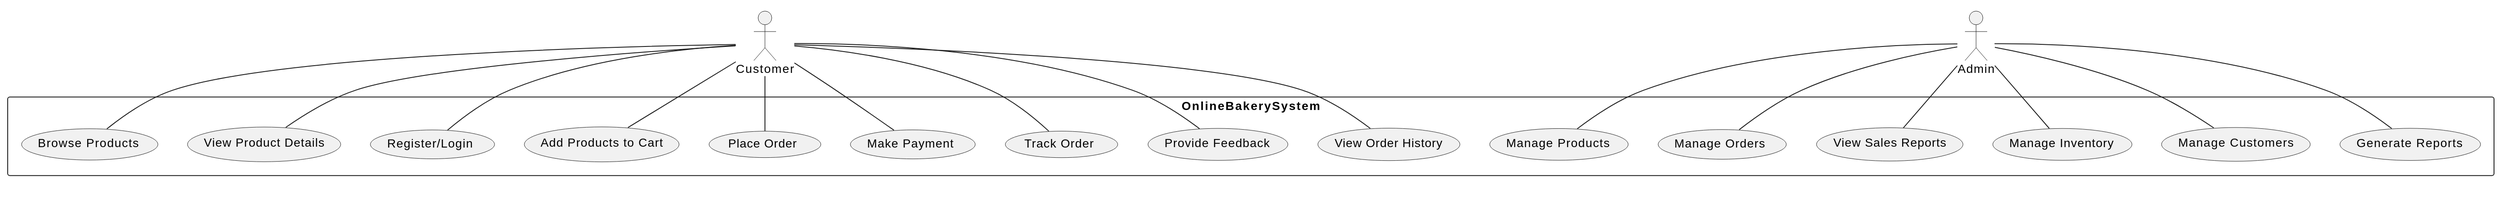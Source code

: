 <mxfile version="24.6.4" type="device">
  <diagram name="Page-1" id="Ju8ZlXnLnN-J9RaBL88w">
    <mxGraphModel dx="1644" dy="1520" grid="1" gridSize="10" guides="1" tooltips="1" connect="1" arrows="1" fold="1" page="1" pageScale="1" pageWidth="850" pageHeight="1100" math="0" shadow="0">
      <root>
        <mxCell id="0" />
        <mxCell id="1" parent="0" />
        <UserObject label="&lt;svg zoomAndPan=&quot;magnify&quot; width=&quot;2922px&quot; viewBox=&quot;0 0 2922 204&quot; version=&quot;1.1&quot; style=&quot;width:2922px;height:204px;background:#FFFFFF;&quot; preserveAspectRatio=&quot;none&quot; height=&quot;204px&quot; xmlns:xlink=&quot;http://www.w3.org/1999/xlink&quot; xmlns=&quot;http://www.w3.org/2000/svg&quot;&gt;&lt;defs&gt;&lt;/defs&gt;&lt;g&gt;&lt;g id=&quot;cluster_OnlineBakerySystem&quot;&gt;&lt;rect y=&quot;106.8&quot; x=&quot;7&quot; width=&quot;2909&quot; style=&quot;stroke:#181818;stroke-width:1.0;&quot; ry=&quot;2.5&quot; rx=&quot;2.5&quot; height=&quot;92.02&quot; fill=&quot;none&quot;&gt;&lt;/rect&gt;&lt;text y=&quot;121.795&quot; x=&quot;1380.5&quot; textLength=&quot;162&quot; lengthAdjust=&quot;spacing&quot; font-weight=&quot;bold&quot; font-size=&quot;14&quot; font-family=&quot;sans-serif&quot; fill=&quot;#000000&quot;&gt;OnlineBakerySystem&lt;/text&gt;&lt;/g&gt;&lt;g id=&quot;elem_Browse Products&quot;&gt;&lt;ellipse style=&quot;stroke:#181818;stroke-width:0.5;&quot; ry=&quot;18.357&quot; rx=&quot;79.784&quot; fill=&quot;#F1F1F1&quot; cy=&quot;162.307&quot; cx=&quot;103.004&quot;&gt;&lt;/ellipse&gt;&lt;text y=&quot;165.711&quot; x=&quot;42.256&quot; textLength=&quot;118&quot; lengthAdjust=&quot;spacing&quot; font-size=&quot;14&quot; font-family=&quot;sans-serif&quot; fill=&quot;#000000&quot;&gt;Browse Products&lt;/text&gt;&lt;/g&gt;&lt;g id=&quot;elem_View Product Details&quot;&gt;&lt;ellipse style=&quot;stroke:#181818;stroke-width:0.5;&quot; ry=&quot;20.335&quot; rx=&quot;89.673&quot; fill=&quot;#F1F1F1&quot; cy=&quot;162.315&quot; cx=&quot;307.003&quot;&gt;&lt;/ellipse&gt;&lt;text y=&quot;165.161&quot; x=&quot;236.503&quot; textLength=&quot;141&quot; lengthAdjust=&quot;spacing&quot; font-size=&quot;14&quot; font-family=&quot;sans-serif&quot; fill=&quot;#000000&quot;&gt;View Product Details&lt;/text&gt;&lt;/g&gt;&lt;g id=&quot;elem_Register/Login&quot;&gt;&lt;ellipse style=&quot;stroke:#181818;stroke-width:0.5;&quot; ry=&quot;16.937&quot; rx=&quot;72.687&quot; fill=&quot;#F1F1F1&quot; cy=&quot;162.307&quot; cx=&quot;503.997&quot;&gt;&lt;/ellipse&gt;&lt;text y=&quot;166.055&quot; x=&quot;450.997&quot; textLength=&quot;100&quot; lengthAdjust=&quot;spacing&quot; font-size=&quot;14&quot; font-family=&quot;sans-serif&quot; fill=&quot;#000000&quot;&gt;Register/Login&lt;/text&gt;&lt;/g&gt;&lt;g id=&quot;elem_Add Products to Cart&quot;&gt;&lt;ellipse style=&quot;stroke:#181818;stroke-width:0.5;&quot; ry=&quot;20.511&quot; rx=&quot;90.557&quot; fill=&quot;#F1F1F1&quot; cy=&quot;162.311&quot; cx=&quot;701.997&quot;&gt;&lt;/ellipse&gt;&lt;text y=&quot;165.158&quot; x=&quot;630.497&quot; textLength=&quot;143&quot; lengthAdjust=&quot;spacing&quot; font-size=&quot;14&quot; font-family=&quot;sans-serif&quot; fill=&quot;#000000&quot;&gt;Add Products to Cart&lt;/text&gt;&lt;/g&gt;&lt;g id=&quot;elem_Place Order&quot;&gt;&lt;ellipse style=&quot;stroke:#181818;stroke-width:0.5;&quot; ry=&quot;15.484&quot; rx=&quot;65.42&quot; fill=&quot;#F1F1F1&quot; cy=&quot;162.314&quot; cx=&quot;893&quot;&gt;&lt;/ellipse&gt;&lt;text y=&quot;166.062&quot; x=&quot;850&quot; textLength=&quot;80&quot; lengthAdjust=&quot;spacing&quot; font-size=&quot;14&quot; font-family=&quot;sans-serif&quot; fill=&quot;#000000&quot;&gt;Place Order&lt;/text&gt;&lt;/g&gt;&lt;g id=&quot;elem_Make Payment&quot;&gt;&lt;ellipse style=&quot;stroke:#181818;stroke-width:0.5;&quot; ry=&quot;17.014&quot; rx=&quot;73.068&quot; fill=&quot;#F1F1F1&quot; cy=&quot;162.314&quot; cx=&quot;1065.998&quot;&gt;&lt;/ellipse&gt;&lt;text y=&quot;166.061&quot; x=&quot;1012.498&quot; textLength=&quot;101&quot; lengthAdjust=&quot;spacing&quot; font-size=&quot;14&quot; font-family=&quot;sans-serif&quot; fill=&quot;#000000&quot;&gt;Make Payment&lt;/text&gt;&lt;/g&gt;&lt;g id=&quot;elem_Track Order&quot;&gt;&lt;ellipse style=&quot;stroke:#181818;stroke-width:0.5;&quot; ry=&quot;15.553&quot; rx=&quot;65.766&quot; fill=&quot;#F1F1F1&quot; cy=&quot;162.313&quot; cx=&quot;1239.995&quot;&gt;&lt;/ellipse&gt;&lt;text y=&quot;166.061&quot; x=&quot;1196.495&quot; textLength=&quot;81&quot; lengthAdjust=&quot;spacing&quot; font-size=&quot;14&quot; font-family=&quot;sans-serif&quot; fill=&quot;#000000&quot;&gt;Track Order&lt;/text&gt;&lt;/g&gt;&lt;g id=&quot;elem_Provide Feedback&quot;&gt;&lt;ellipse style=&quot;stroke:#181818;stroke-width:0.5;&quot; ry=&quot;18.773&quot; rx=&quot;81.866&quot; fill=&quot;#F1F1F1&quot; cy=&quot;162.313&quot; cx=&quot;1422.996&quot;&gt;&lt;/ellipse&gt;&lt;text y=&quot;165.486&quot; x=&quot;1360.511&quot; textLength=&quot;123&quot; lengthAdjust=&quot;spacing&quot; font-size=&quot;14&quot; font-family=&quot;sans-serif&quot; fill=&quot;#000000&quot;&gt;Provide Feedback&lt;/text&gt;&lt;/g&gt;&lt;g id=&quot;elem_View Order History&quot;&gt;&lt;ellipse style=&quot;stroke:#181818;stroke-width:0.5;&quot; ry=&quot;19.028&quot; rx=&quot;83.138&quot; fill=&quot;#F1F1F1&quot; cy=&quot;162.308&quot; cx=&quot;1622.998&quot;&gt;&lt;/ellipse&gt;&lt;text y=&quot;165.339&quot; x=&quot;1559.451&quot; textLength=&quot;126&quot; lengthAdjust=&quot;spacing&quot; font-size=&quot;14&quot; font-family=&quot;sans-serif&quot; fill=&quot;#000000&quot;&gt;View Order History&lt;/text&gt;&lt;/g&gt;&lt;g id=&quot;elem_Manage Products&quot;&gt;&lt;ellipse style=&quot;stroke:#181818;stroke-width:0.5;&quot; ry=&quot;18.605&quot; rx=&quot;81.027&quot; fill=&quot;#F1F1F1&quot; cy=&quot;162.305&quot; cx=&quot;1821.997&quot;&gt;&lt;/ellipse&gt;&lt;text y=&quot;165.572&quot; x=&quot;1760.211&quot; textLength=&quot;121&quot; lengthAdjust=&quot;spacing&quot; font-size=&quot;14&quot; font-family=&quot;sans-serif&quot; fill=&quot;#000000&quot;&gt;Manage Products&lt;/text&gt;&lt;/g&gt;&lt;g id=&quot;elem_Manage Orders&quot;&gt;&lt;ellipse style=&quot;stroke:#181818;stroke-width:0.5;&quot; ry=&quot;17.399&quot; rx=&quot;74.995&quot; fill=&quot;#F1F1F1&quot; cy=&quot;162.309&quot; cx=&quot;2013.005&quot;&gt;&lt;/ellipse&gt;&lt;text y=&quot;166.056&quot; x=&quot;1957.005&quot; textLength=&quot;106&quot; lengthAdjust=&quot;spacing&quot; font-size=&quot;14&quot; font-family=&quot;sans-serif&quot; fill=&quot;#000000&quot;&gt;Manage Orders&lt;/text&gt;&lt;/g&gt;&lt;g id=&quot;elem_View Sales Reports&quot;&gt;&lt;ellipse style=&quot;stroke:#181818;stroke-width:0.5;&quot; ry=&quot;19.546&quot; rx=&quot;85.728&quot; fill=&quot;#F1F1F1&quot; cy=&quot;162.306&quot; cx=&quot;2208.998&quot;&gt;&lt;/ellipse&gt;&lt;text y=&quot;165.152&quot; x=&quot;2142.998&quot; textLength=&quot;132&quot; lengthAdjust=&quot;spacing&quot; font-size=&quot;14&quot; font-family=&quot;sans-serif&quot; fill=&quot;#000000&quot;&gt;View Sales Reports&lt;/text&gt;&lt;/g&gt;&lt;g id=&quot;elem_Manage Inventory&quot;&gt;&lt;ellipse style=&quot;stroke:#181818;stroke-width:0.5;&quot; ry=&quot;18.689&quot; rx=&quot;81.445&quot; fill=&quot;#F1F1F1&quot; cy=&quot;162.309&quot; cx=&quot;2410.995&quot;&gt;&lt;/ellipse&gt;&lt;text y=&quot;165.529&quot; x=&quot;2348.861&quot; textLength=&quot;122&quot; lengthAdjust=&quot;spacing&quot; font-size=&quot;14&quot; font-family=&quot;sans-serif&quot; fill=&quot;#000000&quot;&gt;Manage Inventory&lt;/text&gt;&lt;/g&gt;&lt;g id=&quot;elem_Manage Customers&quot;&gt;&lt;ellipse style=&quot;stroke:#181818;stroke-width:0.5;&quot; ry=&quot;19.807&quot; rx=&quot;87.037&quot; fill=&quot;#F1F1F1&quot; cy=&quot;162.307&quot; cx=&quot;2613.997&quot;&gt;&lt;/ellipse&gt;&lt;text y=&quot;165.154&quot; x=&quot;2546.497&quot; textLength=&quot;135&quot; lengthAdjust=&quot;spacing&quot; font-size=&quot;14&quot; font-family=&quot;sans-serif&quot; fill=&quot;#000000&quot;&gt;Manage Customers&lt;/text&gt;&lt;/g&gt;&lt;g id=&quot;elem_Generate Reports&quot;&gt;&lt;ellipse style=&quot;stroke:#181818;stroke-width:0.5;&quot; ry=&quot;18.858&quot; rx=&quot;82.288&quot; fill=&quot;#F1F1F1&quot; cy=&quot;162.308&quot; cx=&quot;2817.998&quot;&gt;&lt;/ellipse&gt;&lt;text y=&quot;165.434&quot; x=&quot;2755.16&quot; textLength=&quot;124&quot; lengthAdjust=&quot;spacing&quot; font-size=&quot;14&quot; font-family=&quot;sans-serif&quot; fill=&quot;#000000&quot;&gt;Generate Reports&lt;/text&gt;&lt;/g&gt;&lt;g id=&quot;elem_Customer&quot;&gt;&lt;ellipse style=&quot;stroke:#181818;stroke-width:0.5;&quot; ry=&quot;8&quot; rx=&quot;8&quot; fill=&quot;#F1F1F1&quot; cy=&quot;14&quot; cx=&quot;893&quot;&gt;&lt;/ellipse&gt;&lt;path style=&quot;stroke:#181818;stroke-width:0.5;&quot; fill=&quot;none&quot; d=&quot;M893,22 L893,49 M880,30 L906,30 M893,49 L880,64 M893,49 L906,64&quot;&gt;&lt;/path&gt;&lt;text y=&quot;78.495&quot; x=&quot;859&quot; textLength=&quot;68&quot; lengthAdjust=&quot;spacing&quot; font-size=&quot;14&quot; font-family=&quot;sans-serif&quot; fill=&quot;#000000&quot;&gt;Customer&lt;/text&gt;&lt;/g&gt;&lt;g id=&quot;elem_Admin&quot;&gt;&lt;ellipse style=&quot;stroke:#181818;stroke-width:0.5;&quot; ry=&quot;8&quot; rx=&quot;8&quot; fill=&quot;#F1F1F1&quot; cy=&quot;14&quot; cx=&quot;2310&quot;&gt;&lt;/ellipse&gt;&lt;path style=&quot;stroke:#181818;stroke-width:0.5;&quot; fill=&quot;none&quot; d=&quot;M2310,22 L2310,49 M2297,30 L2323,30 M2310,49 L2297,64 M2310,49 L2323,64&quot;&gt;&lt;/path&gt;&lt;text y=&quot;78.495&quot; x=&quot;2288.5&quot; textLength=&quot;43&quot; lengthAdjust=&quot;spacing&quot; font-size=&quot;14&quot; font-family=&quot;sans-serif&quot; fill=&quot;#000000&quot;&gt;Admin&lt;/text&gt;&lt;/g&gt;&lt;g id=&quot;link_Customer_Browse Products&quot;&gt;&lt;path style=&quot;stroke:#181818;stroke-width:1.0;&quot; id=&quot;Customer-Browse Products&quot; fill=&quot;none&quot; d=&quot;M858.71,45.12 C736.69,47.12 324.22,56.91 200,98.8 C170.76,108.66 141.6,129.27 123,144.14&quot;&gt;&lt;/path&gt;&lt;/g&gt;&lt;g id=&quot;link_Customer_View Product Details&quot;&gt;&lt;path style=&quot;stroke:#181818;stroke-width:1.0;&quot; id=&quot;Customer-View Product Details&quot; fill=&quot;none&quot; d=&quot;M858.54,46.69 C763.1,52.63 496.9,71.27 414,98.8 C383.99,108.77 353.16,127.9 332.35,142.38&quot;&gt;&lt;/path&gt;&lt;/g&gt;&lt;g id=&quot;link_Customer_Register/Login&quot;&gt;&lt;path style=&quot;stroke:#181818;stroke-width:1.0;&quot; id=&quot;Customer-Register/Login&quot; fill=&quot;none&quot; d=&quot;M858.95,46.12 C802.04,49.6 684.88,61.11 594,98.8 C566.41,110.24 538.81,131.16 521.59,145.63&quot;&gt;&lt;/path&gt;&lt;/g&gt;&lt;g id=&quot;link_Customer_Add Products to Cart&quot;&gt;&lt;path style=&quot;stroke:#181818;stroke-width:1.0;&quot; id=&quot;Customer-Add Products to Cart&quot; fill=&quot;none&quot; d=&quot;M858.85,65.51 C823.01,87.4 767.18,121.49 732.7,142.56&quot;&gt;&lt;/path&gt;&lt;/g&gt;&lt;g id=&quot;link_Customer_Place Order&quot;&gt;&lt;path style=&quot;stroke:#181818;stroke-width:1.0;&quot; id=&quot;Customer-Place Order&quot; fill=&quot;none&quot; d=&quot;M893,82.2 C893,104.05 893,130.37 893,146.47&quot;&gt;&lt;/path&gt;&lt;/g&gt;&lt;g id=&quot;link_Customer_Make Payment&quot;&gt;&lt;path style=&quot;stroke:#181818;stroke-width:1.0;&quot; id=&quot;Customer-Make Payment&quot; fill=&quot;none&quot; d=&quot;M927.47,66.82 C942.45,76.53 960.16,88.13 976,98.8 C999.36,114.52 1025.79,132.96 1043.93,145.71&quot;&gt;&lt;/path&gt;&lt;/g&gt;&lt;g id=&quot;link_Customer_Track Order&quot;&gt;&lt;path style=&quot;stroke:#181818;stroke-width:1.0;&quot; id=&quot;Customer-Track Order&quot; fill=&quot;none&quot; d=&quot;M927.4,46.86 C979.25,51.25 1079.6,63.87 1157,98.8 C1183.47,110.74 1209.48,132.39 1225.13,146.81&quot;&gt;&lt;/path&gt;&lt;/g&gt;&lt;g id=&quot;link_Customer_Provide Feedback&quot;&gt;&lt;path style=&quot;stroke:#181818;stroke-width:1.0;&quot; id=&quot;Customer-Provide Feedback&quot; fill=&quot;none&quot; d=&quot;M927.32,44.04 C1001.72,43.75 1182.47,48.77 1323,98.8 C1352.32,109.23 1382.08,129.31 1401.41,143.91&quot;&gt;&lt;/path&gt;&lt;/g&gt;&lt;g id=&quot;link_Customer_View Order History&quot;&gt;&lt;path style=&quot;stroke:#181818;stroke-width:1.0;&quot; id=&quot;Customer-View Order History&quot; fill=&quot;none&quot; d=&quot;M927.23,45.51 C1041.66,48.7 1410.03,61.69 1522,98.8 C1551.75,108.66 1581.78,128.85 1601.27,143.62&quot;&gt;&lt;/path&gt;&lt;/g&gt;&lt;g id=&quot;link_Admin_Manage Products&quot;&gt;&lt;path style=&quot;stroke:#181818;stroke-width:1.0;&quot; id=&quot;Admin-Manage Products&quot; fill=&quot;none&quot; d=&quot;M2288.15,44.51 C2227.75,44.78 2054.19,50.06 1921,98.8 C1891.98,109.41 1862.52,129.46 1843.37,144&quot;&gt;&lt;/path&gt;&lt;/g&gt;&lt;g id=&quot;link_Admin_Manage Orders&quot;&gt;&lt;path style=&quot;stroke:#181818;stroke-width:1.0;&quot; id=&quot;Admin-Manage Orders&quot; fill=&quot;none&quot; d=&quot;M2288.05,48.01 C2249.78,54.4 2168.91,70.28 2106,98.8 C2078.89,111.09 2050.97,131.02 2032.88,145.06&quot;&gt;&lt;/path&gt;&lt;/g&gt;&lt;g id=&quot;link_Admin_View Sales Reports&quot;&gt;&lt;path style=&quot;stroke:#181818;stroke-width:1.0;&quot; id=&quot;Admin-View Sales Reports&quot; fill=&quot;none&quot; d=&quot;M2288.08,69.96 C2269.05,91.94 2241.95,123.25 2224.93,142.91&quot;&gt;&lt;/path&gt;&lt;/g&gt;&lt;g id=&quot;link_Admin_Manage Inventory&quot;&gt;&lt;path style=&quot;stroke:#181818;stroke-width:1.0;&quot; id=&quot;Admin-Manage Inventory&quot; fill=&quot;none&quot; d=&quot;M2331.92,69.96 C2351.18,92.21 2378.71,124.01 2395.69,143.63&quot;&gt;&lt;/path&gt;&lt;/g&gt;&lt;g id=&quot;link_Admin_Manage Customers&quot;&gt;&lt;path style=&quot;stroke:#181818;stroke-width:1.0;&quot; id=&quot;Admin-Manage Customers&quot; fill=&quot;none&quot; d=&quot;M2331.97,48.53 C2369.51,55.6 2447.95,72.36 2510,98.8 C2538.1,110.77 2567.73,129.24 2588.15,143&quot;&gt;&lt;/path&gt;&lt;/g&gt;&lt;g id=&quot;link_Admin_Generate Reports&quot;&gt;&lt;path style=&quot;stroke:#181818;stroke-width:1.0;&quot; id=&quot;Admin-Generate Reports&quot; fill=&quot;none&quot; d=&quot;M2331.62,44.3 C2393.83,43.97 2577.91,47.71 2719,98.8 C2747.86,109.25 2777.12,129.12 2796.26,143.66&quot;&gt;&lt;/path&gt;&lt;/g&gt;&lt;/g&gt;&lt;/svg&gt;" link="&lt;svg zoomAndPan=&quot;magnify&quot; width=&quot;2922px&quot; viewBox=&quot;0 0 2922 204&quot; version=&quot;1.1&quot; style=&quot;width:2922px;height:204px;background:#FFFFFF;&quot; preserveAspectRatio=&quot;none&quot; height=&quot;204px&quot; xmlns:xlink=&quot;http://www.w3.org/1999/xlink&quot; xmlns=&quot;http://www.w3.org/2000/svg&quot;&gt;&lt;defs&gt;&lt;/defs&gt;&lt;g&gt;&lt;g id=&quot;cluster_OnlineBakerySystem&quot;&gt;&lt;rect y=&quot;106.8&quot; x=&quot;7&quot; width=&quot;2909&quot; style=&quot;stroke:#181818;stroke-width:1.0;&quot; ry=&quot;2.5&quot; rx=&quot;2.5&quot; height=&quot;92.02&quot; fill=&quot;none&quot;&gt;&lt;/rect&gt;&lt;text y=&quot;121.795&quot; x=&quot;1380.5&quot; textLength=&quot;162&quot; lengthAdjust=&quot;spacing&quot; font-weight=&quot;bold&quot; font-size=&quot;14&quot; font-family=&quot;sans-serif&quot; fill=&quot;#000000&quot;&gt;OnlineBakerySystem&lt;/text&gt;&lt;/g&gt;&lt;g id=&quot;elem_Browse Products&quot;&gt;&lt;ellipse style=&quot;stroke:#181818;stroke-width:0.5;&quot; ry=&quot;18.357&quot; rx=&quot;79.784&quot; fill=&quot;#F1F1F1&quot; cy=&quot;162.307&quot; cx=&quot;103.004&quot;&gt;&lt;/ellipse&gt;&lt;text y=&quot;165.711&quot; x=&quot;42.256&quot; textLength=&quot;118&quot; lengthAdjust=&quot;spacing&quot; font-size=&quot;14&quot; font-family=&quot;sans-serif&quot; fill=&quot;#000000&quot;&gt;Browse Products&lt;/text&gt;&lt;/g&gt;&lt;g id=&quot;elem_View Product Details&quot;&gt;&lt;ellipse style=&quot;stroke:#181818;stroke-width:0.5;&quot; ry=&quot;20.335&quot; rx=&quot;89.673&quot; fill=&quot;#F1F1F1&quot; cy=&quot;162.315&quot; cx=&quot;307.003&quot;&gt;&lt;/ellipse&gt;&lt;text y=&quot;165.161&quot; x=&quot;236.503&quot; textLength=&quot;141&quot; lengthAdjust=&quot;spacing&quot; font-size=&quot;14&quot; font-family=&quot;sans-serif&quot; fill=&quot;#000000&quot;&gt;View Product Details&lt;/text&gt;&lt;/g&gt;&lt;g id=&quot;elem_Register/Login&quot;&gt;&lt;ellipse style=&quot;stroke:#181818;stroke-width:0.5;&quot; ry=&quot;16.937&quot; rx=&quot;72.687&quot; fill=&quot;#F1F1F1&quot; cy=&quot;162.307&quot; cx=&quot;503.997&quot;&gt;&lt;/ellipse&gt;&lt;text y=&quot;166.055&quot; x=&quot;450.997&quot; textLength=&quot;100&quot; lengthAdjust=&quot;spacing&quot; font-size=&quot;14&quot; font-family=&quot;sans-serif&quot; fill=&quot;#000000&quot;&gt;Register/Login&lt;/text&gt;&lt;/g&gt;&lt;g id=&quot;elem_Add Products to Cart&quot;&gt;&lt;ellipse style=&quot;stroke:#181818;stroke-width:0.5;&quot; ry=&quot;20.511&quot; rx=&quot;90.557&quot; fill=&quot;#F1F1F1&quot; cy=&quot;162.311&quot; cx=&quot;701.997&quot;&gt;&lt;/ellipse&gt;&lt;text y=&quot;165.158&quot; x=&quot;630.497&quot; textLength=&quot;143&quot; lengthAdjust=&quot;spacing&quot; font-size=&quot;14&quot; font-family=&quot;sans-serif&quot; fill=&quot;#000000&quot;&gt;Add Products to Cart&lt;/text&gt;&lt;/g&gt;&lt;g id=&quot;elem_Place Order&quot;&gt;&lt;ellipse style=&quot;stroke:#181818;stroke-width:0.5;&quot; ry=&quot;15.484&quot; rx=&quot;65.42&quot; fill=&quot;#F1F1F1&quot; cy=&quot;162.314&quot; cx=&quot;893&quot;&gt;&lt;/ellipse&gt;&lt;text y=&quot;166.062&quot; x=&quot;850&quot; textLength=&quot;80&quot; lengthAdjust=&quot;spacing&quot; font-size=&quot;14&quot; font-family=&quot;sans-serif&quot; fill=&quot;#000000&quot;&gt;Place Order&lt;/text&gt;&lt;/g&gt;&lt;g id=&quot;elem_Make Payment&quot;&gt;&lt;ellipse style=&quot;stroke:#181818;stroke-width:0.5;&quot; ry=&quot;17.014&quot; rx=&quot;73.068&quot; fill=&quot;#F1F1F1&quot; cy=&quot;162.314&quot; cx=&quot;1065.998&quot;&gt;&lt;/ellipse&gt;&lt;text y=&quot;166.061&quot; x=&quot;1012.498&quot; textLength=&quot;101&quot; lengthAdjust=&quot;spacing&quot; font-size=&quot;14&quot; font-family=&quot;sans-serif&quot; fill=&quot;#000000&quot;&gt;Make Payment&lt;/text&gt;&lt;/g&gt;&lt;g id=&quot;elem_Track Order&quot;&gt;&lt;ellipse style=&quot;stroke:#181818;stroke-width:0.5;&quot; ry=&quot;15.553&quot; rx=&quot;65.766&quot; fill=&quot;#F1F1F1&quot; cy=&quot;162.313&quot; cx=&quot;1239.995&quot;&gt;&lt;/ellipse&gt;&lt;text y=&quot;166.061&quot; x=&quot;1196.495&quot; textLength=&quot;81&quot; lengthAdjust=&quot;spacing&quot; font-size=&quot;14&quot; font-family=&quot;sans-serif&quot; fill=&quot;#000000&quot;&gt;Track Order&lt;/text&gt;&lt;/g&gt;&lt;g id=&quot;elem_Provide Feedback&quot;&gt;&lt;ellipse style=&quot;stroke:#181818;stroke-width:0.5;&quot; ry=&quot;18.773&quot; rx=&quot;81.866&quot; fill=&quot;#F1F1F1&quot; cy=&quot;162.313&quot; cx=&quot;1422.996&quot;&gt;&lt;/ellipse&gt;&lt;text y=&quot;165.486&quot; x=&quot;1360.511&quot; textLength=&quot;123&quot; lengthAdjust=&quot;spacing&quot; font-size=&quot;14&quot; font-family=&quot;sans-serif&quot; fill=&quot;#000000&quot;&gt;Provide Feedback&lt;/text&gt;&lt;/g&gt;&lt;g id=&quot;elem_View Order History&quot;&gt;&lt;ellipse style=&quot;stroke:#181818;stroke-width:0.5;&quot; ry=&quot;19.028&quot; rx=&quot;83.138&quot; fill=&quot;#F1F1F1&quot; cy=&quot;162.308&quot; cx=&quot;1622.998&quot;&gt;&lt;/ellipse&gt;&lt;text y=&quot;165.339&quot; x=&quot;1559.451&quot; textLength=&quot;126&quot; lengthAdjust=&quot;spacing&quot; font-size=&quot;14&quot; font-family=&quot;sans-serif&quot; fill=&quot;#000000&quot;&gt;View Order History&lt;/text&gt;&lt;/g&gt;&lt;g id=&quot;elem_Manage Products&quot;&gt;&lt;ellipse style=&quot;stroke:#181818;stroke-width:0.5;&quot; ry=&quot;18.605&quot; rx=&quot;81.027&quot; fill=&quot;#F1F1F1&quot; cy=&quot;162.305&quot; cx=&quot;1821.997&quot;&gt;&lt;/ellipse&gt;&lt;text y=&quot;165.572&quot; x=&quot;1760.211&quot; textLength=&quot;121&quot; lengthAdjust=&quot;spacing&quot; font-size=&quot;14&quot; font-family=&quot;sans-serif&quot; fill=&quot;#000000&quot;&gt;Manage Products&lt;/text&gt;&lt;/g&gt;&lt;g id=&quot;elem_Manage Orders&quot;&gt;&lt;ellipse style=&quot;stroke:#181818;stroke-width:0.5;&quot; ry=&quot;17.399&quot; rx=&quot;74.995&quot; fill=&quot;#F1F1F1&quot; cy=&quot;162.309&quot; cx=&quot;2013.005&quot;&gt;&lt;/ellipse&gt;&lt;text y=&quot;166.056&quot; x=&quot;1957.005&quot; textLength=&quot;106&quot; lengthAdjust=&quot;spacing&quot; font-size=&quot;14&quot; font-family=&quot;sans-serif&quot; fill=&quot;#000000&quot;&gt;Manage Orders&lt;/text&gt;&lt;/g&gt;&lt;g id=&quot;elem_View Sales Reports&quot;&gt;&lt;ellipse style=&quot;stroke:#181818;stroke-width:0.5;&quot; ry=&quot;19.546&quot; rx=&quot;85.728&quot; fill=&quot;#F1F1F1&quot; cy=&quot;162.306&quot; cx=&quot;2208.998&quot;&gt;&lt;/ellipse&gt;&lt;text y=&quot;165.152&quot; x=&quot;2142.998&quot; textLength=&quot;132&quot; lengthAdjust=&quot;spacing&quot; font-size=&quot;14&quot; font-family=&quot;sans-serif&quot; fill=&quot;#000000&quot;&gt;View Sales Reports&lt;/text&gt;&lt;/g&gt;&lt;g id=&quot;elem_Manage Inventory&quot;&gt;&lt;ellipse style=&quot;stroke:#181818;stroke-width:0.5;&quot; ry=&quot;18.689&quot; rx=&quot;81.445&quot; fill=&quot;#F1F1F1&quot; cy=&quot;162.309&quot; cx=&quot;2410.995&quot;&gt;&lt;/ellipse&gt;&lt;text y=&quot;165.529&quot; x=&quot;2348.861&quot; textLength=&quot;122&quot; lengthAdjust=&quot;spacing&quot; font-size=&quot;14&quot; font-family=&quot;sans-serif&quot; fill=&quot;#000000&quot;&gt;Manage Inventory&lt;/text&gt;&lt;/g&gt;&lt;g id=&quot;elem_Manage Customers&quot;&gt;&lt;ellipse style=&quot;stroke:#181818;stroke-width:0.5;&quot; ry=&quot;19.807&quot; rx=&quot;87.037&quot; fill=&quot;#F1F1F1&quot; cy=&quot;162.307&quot; cx=&quot;2613.997&quot;&gt;&lt;/ellipse&gt;&lt;text y=&quot;165.154&quot; x=&quot;2546.497&quot; textLength=&quot;135&quot; lengthAdjust=&quot;spacing&quot; font-size=&quot;14&quot; font-family=&quot;sans-serif&quot; fill=&quot;#000000&quot;&gt;Manage Customers&lt;/text&gt;&lt;/g&gt;&lt;g id=&quot;elem_Generate Reports&quot;&gt;&lt;ellipse style=&quot;stroke:#181818;stroke-width:0.5;&quot; ry=&quot;18.858&quot; rx=&quot;82.288&quot; fill=&quot;#F1F1F1&quot; cy=&quot;162.308&quot; cx=&quot;2817.998&quot;&gt;&lt;/ellipse&gt;&lt;text y=&quot;165.434&quot; x=&quot;2755.16&quot; textLength=&quot;124&quot; lengthAdjust=&quot;spacing&quot; font-size=&quot;14&quot; font-family=&quot;sans-serif&quot; fill=&quot;#000000&quot;&gt;Generate Reports&lt;/text&gt;&lt;/g&gt;&lt;g id=&quot;elem_Customer&quot;&gt;&lt;ellipse style=&quot;stroke:#181818;stroke-width:0.5;&quot; ry=&quot;8&quot; rx=&quot;8&quot; fill=&quot;#F1F1F1&quot; cy=&quot;14&quot; cx=&quot;893&quot;&gt;&lt;/ellipse&gt;&lt;path style=&quot;stroke:#181818;stroke-width:0.5;&quot; fill=&quot;none&quot; d=&quot;M893,22 L893,49 M880,30 L906,30 M893,49 L880,64 M893,49 L906,64&quot;&gt;&lt;/path&gt;&lt;text y=&quot;78.495&quot; x=&quot;859&quot; textLength=&quot;68&quot; lengthAdjust=&quot;spacing&quot; font-size=&quot;14&quot; font-family=&quot;sans-serif&quot; fill=&quot;#000000&quot;&gt;Customer&lt;/text&gt;&lt;/g&gt;&lt;g id=&quot;elem_Admin&quot;&gt;&lt;ellipse style=&quot;stroke:#181818;stroke-width:0.5;&quot; ry=&quot;8&quot; rx=&quot;8&quot; fill=&quot;#F1F1F1&quot; cy=&quot;14&quot; cx=&quot;2310&quot;&gt;&lt;/ellipse&gt;&lt;path style=&quot;stroke:#181818;stroke-width:0.5;&quot; fill=&quot;none&quot; d=&quot;M2310,22 L2310,49 M2297,30 L2323,30 M2310,49 L2297,64 M2310,49 L2323,64&quot;&gt;&lt;/path&gt;&lt;text y=&quot;78.495&quot; x=&quot;2288.5&quot; textLength=&quot;43&quot; lengthAdjust=&quot;spacing&quot; font-size=&quot;14&quot; font-family=&quot;sans-serif&quot; fill=&quot;#000000&quot;&gt;Admin&lt;/text&gt;&lt;/g&gt;&lt;g id=&quot;link_Customer_Browse Products&quot;&gt;&lt;path style=&quot;stroke:#181818;stroke-width:1.0;&quot; id=&quot;Customer-Browse Products&quot; fill=&quot;none&quot; d=&quot;M858.71,45.12 C736.69,47.12 324.22,56.91 200,98.8 C170.76,108.66 141.6,129.27 123,144.14&quot;&gt;&lt;/path&gt;&lt;/g&gt;&lt;g id=&quot;link_Customer_View Product Details&quot;&gt;&lt;path style=&quot;stroke:#181818;stroke-width:1.0;&quot; id=&quot;Customer-View Product Details&quot; fill=&quot;none&quot; d=&quot;M858.54,46.69 C763.1,52.63 496.9,71.27 414,98.8 C383.99,108.77 353.16,127.9 332.35,142.38&quot;&gt;&lt;/path&gt;&lt;/g&gt;&lt;g id=&quot;link_Customer_Register/Login&quot;&gt;&lt;path style=&quot;stroke:#181818;stroke-width:1.0;&quot; id=&quot;Customer-Register/Login&quot; fill=&quot;none&quot; d=&quot;M858.95,46.12 C802.04,49.6 684.88,61.11 594,98.8 C566.41,110.24 538.81,131.16 521.59,145.63&quot;&gt;&lt;/path&gt;&lt;/g&gt;&lt;g id=&quot;link_Customer_Add Products to Cart&quot;&gt;&lt;path style=&quot;stroke:#181818;stroke-width:1.0;&quot; id=&quot;Customer-Add Products to Cart&quot; fill=&quot;none&quot; d=&quot;M858.85,65.51 C823.01,87.4 767.18,121.49 732.7,142.56&quot;&gt;&lt;/path&gt;&lt;/g&gt;&lt;g id=&quot;link_Customer_Place Order&quot;&gt;&lt;path style=&quot;stroke:#181818;stroke-width:1.0;&quot; id=&quot;Customer-Place Order&quot; fill=&quot;none&quot; d=&quot;M893,82.2 C893,104.05 893,130.37 893,146.47&quot;&gt;&lt;/path&gt;&lt;/g&gt;&lt;g id=&quot;link_Customer_Make Payment&quot;&gt;&lt;path style=&quot;stroke:#181818;stroke-width:1.0;&quot; id=&quot;Customer-Make Payment&quot; fill=&quot;none&quot; d=&quot;M927.47,66.82 C942.45,76.53 960.16,88.13 976,98.8 C999.36,114.52 1025.79,132.96 1043.93,145.71&quot;&gt;&lt;/path&gt;&lt;/g&gt;&lt;g id=&quot;link_Customer_Track Order&quot;&gt;&lt;path style=&quot;stroke:#181818;stroke-width:1.0;&quot; id=&quot;Customer-Track Order&quot; fill=&quot;none&quot; d=&quot;M927.4,46.86 C979.25,51.25 1079.6,63.87 1157,98.8 C1183.47,110.74 1209.48,132.39 1225.13,146.81&quot;&gt;&lt;/path&gt;&lt;/g&gt;&lt;g id=&quot;link_Customer_Provide Feedback&quot;&gt;&lt;path style=&quot;stroke:#181818;stroke-width:1.0;&quot; id=&quot;Customer-Provide Feedback&quot; fill=&quot;none&quot; d=&quot;M927.32,44.04 C1001.72,43.75 1182.47,48.77 1323,98.8 C1352.32,109.23 1382.08,129.31 1401.41,143.91&quot;&gt;&lt;/path&gt;&lt;/g&gt;&lt;g id=&quot;link_Customer_View Order History&quot;&gt;&lt;path style=&quot;stroke:#181818;stroke-width:1.0;&quot; id=&quot;Customer-View Order History&quot; fill=&quot;none&quot; d=&quot;M927.23,45.51 C1041.66,48.7 1410.03,61.69 1522,98.8 C1551.75,108.66 1581.78,128.85 1601.27,143.62&quot;&gt;&lt;/path&gt;&lt;/g&gt;&lt;g id=&quot;link_Admin_Manage Products&quot;&gt;&lt;path style=&quot;stroke:#181818;stroke-width:1.0;&quot; id=&quot;Admin-Manage Products&quot; fill=&quot;none&quot; d=&quot;M2288.15,44.51 C2227.75,44.78 2054.19,50.06 1921,98.8 C1891.98,109.41 1862.52,129.46 1843.37,144&quot;&gt;&lt;/path&gt;&lt;/g&gt;&lt;g id=&quot;link_Admin_Manage Orders&quot;&gt;&lt;path style=&quot;stroke:#181818;stroke-width:1.0;&quot; id=&quot;Admin-Manage Orders&quot; fill=&quot;none&quot; d=&quot;M2288.05,48.01 C2249.78,54.4 2168.91,70.28 2106,98.8 C2078.89,111.09 2050.97,131.02 2032.88,145.06&quot;&gt;&lt;/path&gt;&lt;/g&gt;&lt;g id=&quot;link_Admin_View Sales Reports&quot;&gt;&lt;path style=&quot;stroke:#181818;stroke-width:1.0;&quot; id=&quot;Admin-View Sales Reports&quot; fill=&quot;none&quot; d=&quot;M2288.08,69.96 C2269.05,91.94 2241.95,123.25 2224.93,142.91&quot;&gt;&lt;/path&gt;&lt;/g&gt;&lt;g id=&quot;link_Admin_Manage Inventory&quot;&gt;&lt;path style=&quot;stroke:#181818;stroke-width:1.0;&quot; id=&quot;Admin-Manage Inventory&quot; fill=&quot;none&quot; d=&quot;M2331.92,69.96 C2351.18,92.21 2378.71,124.01 2395.69,143.63&quot;&gt;&lt;/path&gt;&lt;/g&gt;&lt;g id=&quot;link_Admin_Manage Customers&quot;&gt;&lt;path style=&quot;stroke:#181818;stroke-width:1.0;&quot; id=&quot;Admin-Manage Customers&quot; fill=&quot;none&quot; d=&quot;M2331.97,48.53 C2369.51,55.6 2447.95,72.36 2510,98.8 C2538.1,110.77 2567.73,129.24 2588.15,143&quot;&gt;&lt;/path&gt;&lt;/g&gt;&lt;g id=&quot;link_Admin_Generate Reports&quot;&gt;&lt;path style=&quot;stroke:#181818;stroke-width:1.0;&quot; id=&quot;Admin-Generate Reports&quot; fill=&quot;none&quot; d=&quot;M2331.62,44.3 C2393.83,43.97 2577.91,47.71 2719,98.8 C2747.86,109.25 2777.12,129.12 2796.26,143.66&quot;&gt;&lt;/path&gt;&lt;/g&gt;&lt;/g&gt;&lt;/svg&gt;" id="IqVelqBaixelSxtgLz53-1">
          <mxCell style="text;whiteSpace=wrap;html=1;" vertex="1" parent="1">
            <mxGeometry x="-150" y="-30" width="560" height="230" as="geometry" />
          </mxCell>
        </UserObject>
      </root>
    </mxGraphModel>
  </diagram>
</mxfile>
